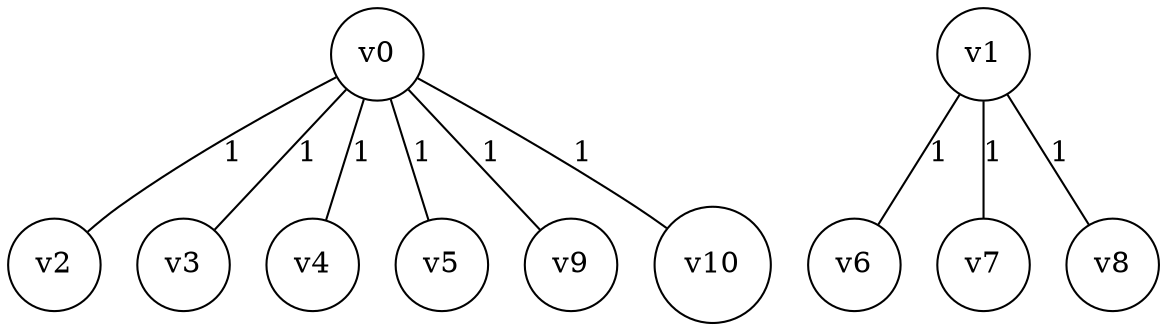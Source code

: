 graph
{
	node [shape=circle, label="v0"] 0;
	node [shape=circle, label="v1"] 1;
	node [shape=circle, label="v2"] 2;
	node [shape=circle, label="v3"] 3;
	node [shape=circle, label="v4"] 4;
	node [shape=circle, label="v5"] 5;
	node [shape=circle, label="v6"] 6;
	node [shape=circle, label="v7"] 7;
	node [shape=circle, label="v8"] 8;
	node [shape=circle, label="v9"] 9;
	node [shape=circle, label="v10"] 10;
	0 -- 9 [label="1"]
	0 -- 10 [label="1"]
	0 -- 2 [label="1"]
	0 -- 3 [label="1"]
	0 -- 4 [label="1"]
	0 -- 5 [label="1"]
	1 -- 6 [label="1"]
	1 -- 7 [label="1"]
	1 -- 8 [label="1"]
}
